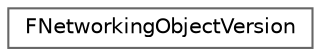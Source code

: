 digraph "Graphical Class Hierarchy"
{
 // INTERACTIVE_SVG=YES
 // LATEX_PDF_SIZE
  bgcolor="transparent";
  edge [fontname=Helvetica,fontsize=10,labelfontname=Helvetica,labelfontsize=10];
  node [fontname=Helvetica,fontsize=10,shape=box,height=0.2,width=0.4];
  rankdir="LR";
  Node0 [id="Node000000",label="FNetworkingObjectVersion",height=0.2,width=0.4,color="grey40", fillcolor="white", style="filled",URL="$d9/d94/structFNetworkingObjectVersion.html",tooltip=" "];
}

